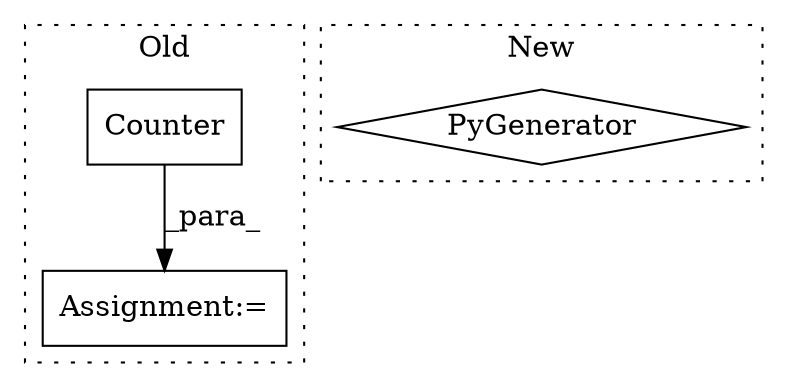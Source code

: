 digraph G {
subgraph cluster0 {
1 [label="Counter" a="32" s="1494" l="9" shape="box"];
3 [label="Assignment:=" a="7" s="1481" l="1" shape="box"];
label = "Old";
style="dotted";
}
subgraph cluster1 {
2 [label="PyGenerator" a="107" s="1278" l="194" shape="diamond"];
label = "New";
style="dotted";
}
1 -> 3 [label="_para_"];
}